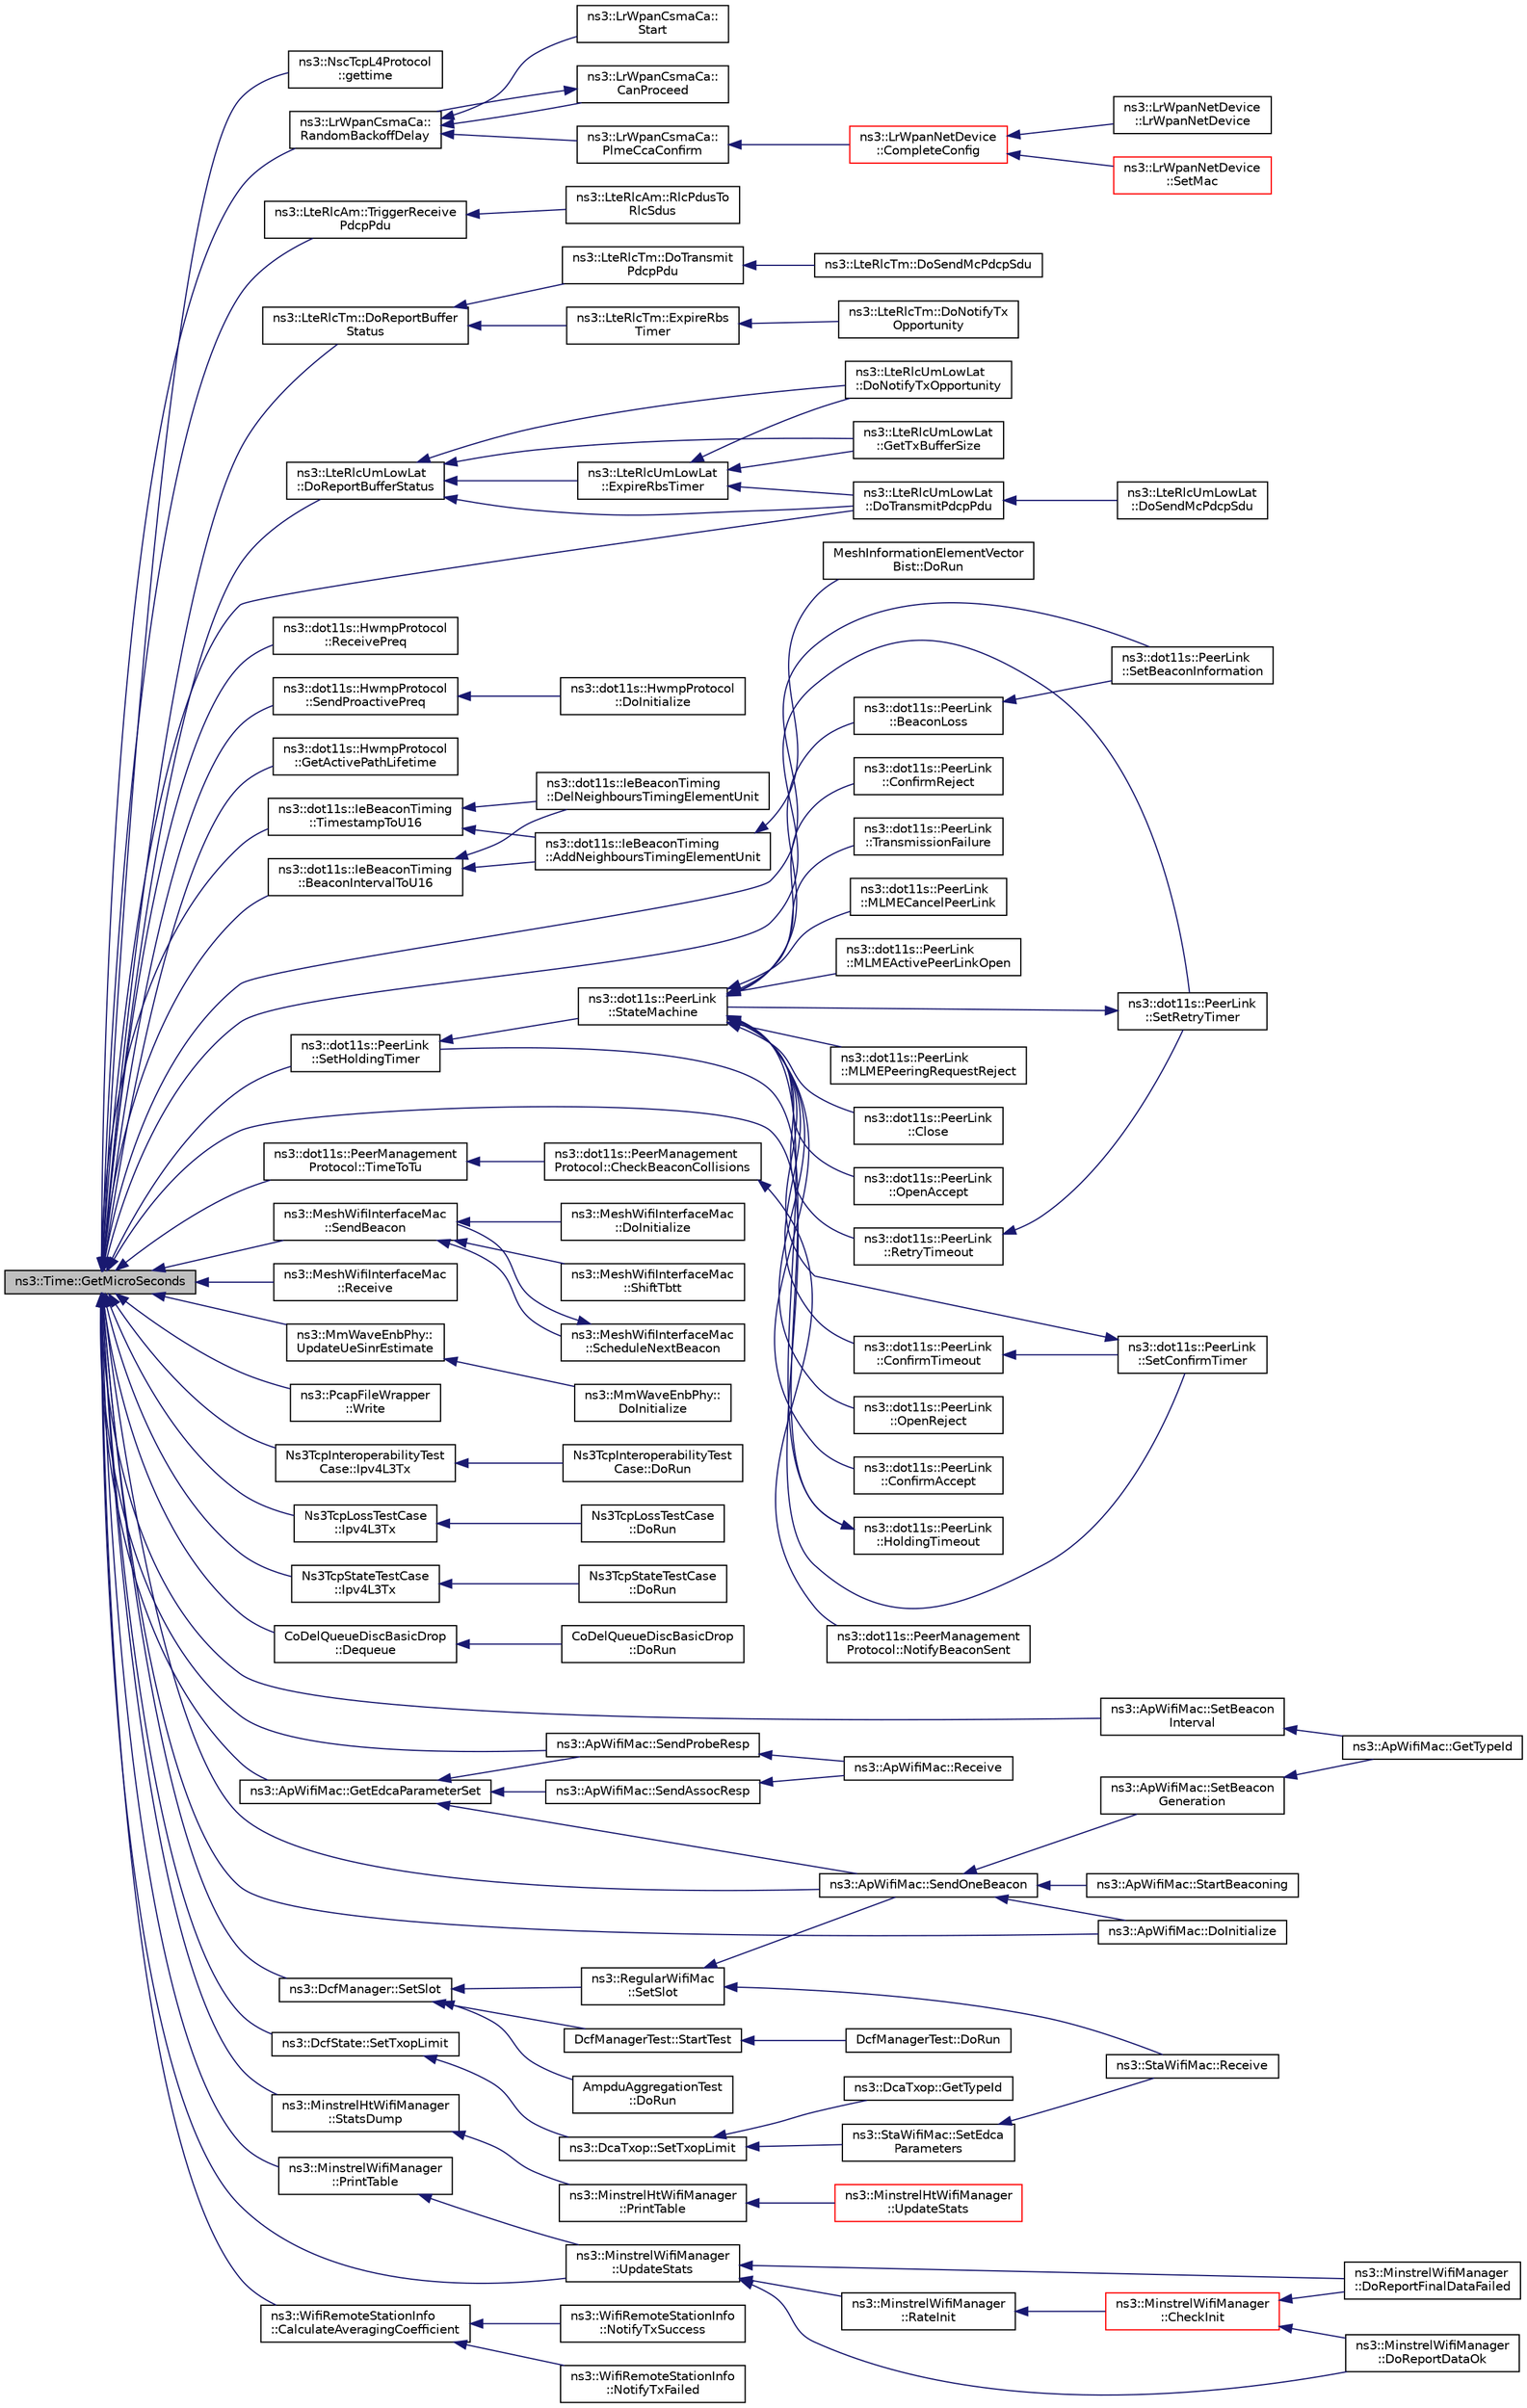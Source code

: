 digraph "ns3::Time::GetMicroSeconds"
{
  edge [fontname="Helvetica",fontsize="10",labelfontname="Helvetica",labelfontsize="10"];
  node [fontname="Helvetica",fontsize="10",shape=record];
  rankdir="LR";
  Node1 [label="ns3::Time::GetMicroSeconds",height=0.2,width=0.4,color="black", fillcolor="grey75", style="filled", fontcolor="black"];
  Node1 -> Node2 [dir="back",color="midnightblue",fontsize="10",style="solid"];
  Node2 [label="ns3::NscTcpL4Protocol\l::gettime",height=0.2,width=0.4,color="black", fillcolor="white", style="filled",URL="$dd/dfe/classns3_1_1NscTcpL4Protocol.html#a72d7f72fb9687c791a1a6d92ce0c0c85",tooltip="Called by the Linux stack RNG initialization. "];
  Node1 -> Node3 [dir="back",color="midnightblue",fontsize="10",style="solid"];
  Node3 [label="ns3::LrWpanCsmaCa::\lRandomBackoffDelay",height=0.2,width=0.4,color="black", fillcolor="white", style="filled",URL="$df/d61/classns3_1_1LrWpanCsmaCa.html#a21224101ec7187a7f9560a36172841b8"];
  Node3 -> Node4 [dir="back",color="midnightblue",fontsize="10",style="solid"];
  Node4 [label="ns3::LrWpanCsmaCa::\lStart",height=0.2,width=0.4,color="black", fillcolor="white", style="filled",URL="$df/d61/classns3_1_1LrWpanCsmaCa.html#a56a6a13db485d94a8449d0823985b503"];
  Node3 -> Node5 [dir="back",color="midnightblue",fontsize="10",style="solid"];
  Node5 [label="ns3::LrWpanCsmaCa::\lCanProceed",height=0.2,width=0.4,color="black", fillcolor="white", style="filled",URL="$df/d61/classns3_1_1LrWpanCsmaCa.html#a9f7dda9d4ebf114402edcd945fd310ef"];
  Node5 -> Node3 [dir="back",color="midnightblue",fontsize="10",style="solid"];
  Node3 -> Node6 [dir="back",color="midnightblue",fontsize="10",style="solid"];
  Node6 [label="ns3::LrWpanCsmaCa::\lPlmeCcaConfirm",height=0.2,width=0.4,color="black", fillcolor="white", style="filled",URL="$df/d61/classns3_1_1LrWpanCsmaCa.html#a1bf49464e78fc85f292ce927f79f5d84"];
  Node6 -> Node7 [dir="back",color="midnightblue",fontsize="10",style="solid"];
  Node7 [label="ns3::LrWpanNetDevice\l::CompleteConfig",height=0.2,width=0.4,color="red", fillcolor="white", style="filled",URL="$dd/d73/classns3_1_1LrWpanNetDevice.html#a2851594198a88409d0a25401e9c61997"];
  Node7 -> Node8 [dir="back",color="midnightblue",fontsize="10",style="solid"];
  Node8 [label="ns3::LrWpanNetDevice\l::LrWpanNetDevice",height=0.2,width=0.4,color="black", fillcolor="white", style="filled",URL="$dd/d73/classns3_1_1LrWpanNetDevice.html#a13831cf68e3c1a3e052509e3e2dd2266"];
  Node7 -> Node9 [dir="back",color="midnightblue",fontsize="10",style="solid"];
  Node9 [label="ns3::LrWpanNetDevice\l::SetMac",height=0.2,width=0.4,color="red", fillcolor="white", style="filled",URL="$dd/d73/classns3_1_1LrWpanNetDevice.html#aa36a97b6898c9b5b2dd4f6d956eda590"];
  Node1 -> Node10 [dir="back",color="midnightblue",fontsize="10",style="solid"];
  Node10 [label="ns3::LteRlcAm::TriggerReceive\lPdcpPdu",height=0.2,width=0.4,color="black", fillcolor="white", style="filled",URL="$d0/d4c/classns3_1_1LteRlcAm.html#aebd583364a819e0451977d0fd44c588d"];
  Node10 -> Node11 [dir="back",color="midnightblue",fontsize="10",style="solid"];
  Node11 [label="ns3::LteRlcAm::RlcPdusTo\lRlcSdus",height=0.2,width=0.4,color="black", fillcolor="white", style="filled",URL="$d0/d4c/classns3_1_1LteRlcAm.html#a5ea384363b8fa99b66f9eaad80edc2cc"];
  Node1 -> Node12 [dir="back",color="midnightblue",fontsize="10",style="solid"];
  Node12 [label="ns3::LteRlcTm::DoReportBuffer\lStatus",height=0.2,width=0.4,color="black", fillcolor="white", style="filled",URL="$d1/d86/classns3_1_1LteRlcTm.html#a21829b93685d3aded5e5d298e28cde91"];
  Node12 -> Node13 [dir="back",color="midnightblue",fontsize="10",style="solid"];
  Node13 [label="ns3::LteRlcTm::DoTransmit\lPdcpPdu",height=0.2,width=0.4,color="black", fillcolor="white", style="filled",URL="$d1/d86/classns3_1_1LteRlcTm.html#a9c3f90afde1ca6665a9744a648e1dc9b"];
  Node13 -> Node14 [dir="back",color="midnightblue",fontsize="10",style="solid"];
  Node14 [label="ns3::LteRlcTm::DoSendMcPdcpSdu",height=0.2,width=0.4,color="black", fillcolor="white", style="filled",URL="$d1/d86/classns3_1_1LteRlcTm.html#a725a015757a5798f39deb2a5e400cf7c"];
  Node12 -> Node15 [dir="back",color="midnightblue",fontsize="10",style="solid"];
  Node15 [label="ns3::LteRlcTm::ExpireRbs\lTimer",height=0.2,width=0.4,color="black", fillcolor="white", style="filled",URL="$d1/d86/classns3_1_1LteRlcTm.html#a7024f02eff50e3804b07027f0826a784"];
  Node15 -> Node16 [dir="back",color="midnightblue",fontsize="10",style="solid"];
  Node16 [label="ns3::LteRlcTm::DoNotifyTx\lOpportunity",height=0.2,width=0.4,color="black", fillcolor="white", style="filled",URL="$d1/d86/classns3_1_1LteRlcTm.html#aeb4bc654a99335459259c0f69650f79b"];
  Node1 -> Node17 [dir="back",color="midnightblue",fontsize="10",style="solid"];
  Node17 [label="ns3::LteRlcUmLowLat\l::DoTransmitPdcpPdu",height=0.2,width=0.4,color="black", fillcolor="white", style="filled",URL="$dd/df9/classns3_1_1LteRlcUmLowLat.html#a570cdc49dbbc3de40fd81c5f31bfcdb9"];
  Node17 -> Node18 [dir="back",color="midnightblue",fontsize="10",style="solid"];
  Node18 [label="ns3::LteRlcUmLowLat\l::DoSendMcPdcpSdu",height=0.2,width=0.4,color="black", fillcolor="white", style="filled",URL="$dd/df9/classns3_1_1LteRlcUmLowLat.html#ac3e42361a581c35fa01291aab59f231f"];
  Node1 -> Node19 [dir="back",color="midnightblue",fontsize="10",style="solid"];
  Node19 [label="ns3::LteRlcUmLowLat\l::DoReportBufferStatus",height=0.2,width=0.4,color="black", fillcolor="white", style="filled",URL="$dd/df9/classns3_1_1LteRlcUmLowLat.html#a32175f318c6331be0fe77e8669c2d210"];
  Node19 -> Node17 [dir="back",color="midnightblue",fontsize="10",style="solid"];
  Node19 -> Node20 [dir="back",color="midnightblue",fontsize="10",style="solid"];
  Node20 [label="ns3::LteRlcUmLowLat\l::DoNotifyTxOpportunity",height=0.2,width=0.4,color="black", fillcolor="white", style="filled",URL="$dd/df9/classns3_1_1LteRlcUmLowLat.html#a7a317025c0a1ff42852387b6665fee30"];
  Node19 -> Node21 [dir="back",color="midnightblue",fontsize="10",style="solid"];
  Node21 [label="ns3::LteRlcUmLowLat\l::ExpireRbsTimer",height=0.2,width=0.4,color="black", fillcolor="white", style="filled",URL="$dd/df9/classns3_1_1LteRlcUmLowLat.html#a8eca225145e752b4c8683f862319a684"];
  Node21 -> Node17 [dir="back",color="midnightblue",fontsize="10",style="solid"];
  Node21 -> Node20 [dir="back",color="midnightblue",fontsize="10",style="solid"];
  Node21 -> Node22 [dir="back",color="midnightblue",fontsize="10",style="solid"];
  Node22 [label="ns3::LteRlcUmLowLat\l::GetTxBufferSize",height=0.2,width=0.4,color="black", fillcolor="white", style="filled",URL="$dd/df9/classns3_1_1LteRlcUmLowLat.html#ada895a32edc0d629306e124e113d725c"];
  Node19 -> Node22 [dir="back",color="midnightblue",fontsize="10",style="solid"];
  Node1 -> Node23 [dir="back",color="midnightblue",fontsize="10",style="solid"];
  Node23 [label="ns3::dot11s::HwmpProtocol\l::ReceivePreq",height=0.2,width=0.4,color="black", fillcolor="white", style="filled",URL="$de/d15/classns3_1_1dot11s_1_1HwmpProtocol.html#ac50e179d526367f5280cca0710fb4418",tooltip="Handler for receiving Path Request. "];
  Node1 -> Node24 [dir="back",color="midnightblue",fontsize="10",style="solid"];
  Node24 [label="ns3::dot11s::HwmpProtocol\l::SendProactivePreq",height=0.2,width=0.4,color="black", fillcolor="white", style="filled",URL="$de/d15/classns3_1_1dot11s_1_1HwmpProtocol.html#aa441183b0679939c73535bd256e8d0d0",tooltip="Proactive Preq routines: "];
  Node24 -> Node25 [dir="back",color="midnightblue",fontsize="10",style="solid"];
  Node25 [label="ns3::dot11s::HwmpProtocol\l::DoInitialize",height=0.2,width=0.4,color="black", fillcolor="white", style="filled",URL="$de/d15/classns3_1_1dot11s_1_1HwmpProtocol.html#a67a93c2ef31e7ca0d23b07c8c6edcd90"];
  Node1 -> Node26 [dir="back",color="midnightblue",fontsize="10",style="solid"];
  Node26 [label="ns3::dot11s::HwmpProtocol\l::GetActivePathLifetime",height=0.2,width=0.4,color="black", fillcolor="white", style="filled",URL="$de/d15/classns3_1_1dot11s_1_1HwmpProtocol.html#acfc77a36ca687b5808faa4f98c84a377"];
  Node1 -> Node27 [dir="back",color="midnightblue",fontsize="10",style="solid"];
  Node27 [label="ns3::dot11s::IeBeaconTiming\l::TimestampToU16",height=0.2,width=0.4,color="black", fillcolor="white", style="filled",URL="$db/d28/classns3_1_1dot11s_1_1IeBeaconTiming.html#adbd32edc0693151e4a303edc46810baf"];
  Node27 -> Node28 [dir="back",color="midnightblue",fontsize="10",style="solid"];
  Node28 [label="ns3::dot11s::IeBeaconTiming\l::AddNeighboursTimingElementUnit",height=0.2,width=0.4,color="black", fillcolor="white", style="filled",URL="$db/d28/classns3_1_1dot11s_1_1IeBeaconTiming.html#a35cd08748c0be3e098a50f4fa870f74f"];
  Node28 -> Node29 [dir="back",color="midnightblue",fontsize="10",style="solid"];
  Node29 [label="MeshInformationElementVector\lBist::DoRun",height=0.2,width=0.4,color="black", fillcolor="white", style="filled",URL="$d1/d82/structMeshInformationElementVectorBist.html#a4d5c57e66ab8664f3d422c9547b7a84a",tooltip="Implementation to actually run this TestCase. "];
  Node27 -> Node30 [dir="back",color="midnightblue",fontsize="10",style="solid"];
  Node30 [label="ns3::dot11s::IeBeaconTiming\l::DelNeighboursTimingElementUnit",height=0.2,width=0.4,color="black", fillcolor="white", style="filled",URL="$db/d28/classns3_1_1dot11s_1_1IeBeaconTiming.html#afab75d177c576af8f25b62ba19c41511"];
  Node1 -> Node31 [dir="back",color="midnightblue",fontsize="10",style="solid"];
  Node31 [label="ns3::dot11s::IeBeaconTiming\l::BeaconIntervalToU16",height=0.2,width=0.4,color="black", fillcolor="white", style="filled",URL="$db/d28/classns3_1_1dot11s_1_1IeBeaconTiming.html#a3786fc43fe97f2692a3c040440e55a3d"];
  Node31 -> Node28 [dir="back",color="midnightblue",fontsize="10",style="solid"];
  Node31 -> Node30 [dir="back",color="midnightblue",fontsize="10",style="solid"];
  Node1 -> Node32 [dir="back",color="midnightblue",fontsize="10",style="solid"];
  Node32 [label="ns3::dot11s::PeerLink\l::SetBeaconInformation",height=0.2,width=0.4,color="black", fillcolor="white", style="filled",URL="$d1/dd6/classns3_1_1dot11s_1_1PeerLink.html#a51f0de2b9bfd67d0f720e9a89d15912b",tooltip="Process beacon received from peer. "];
  Node1 -> Node33 [dir="back",color="midnightblue",fontsize="10",style="solid"];
  Node33 [label="ns3::dot11s::PeerLink\l::SetHoldingTimer",height=0.2,width=0.4,color="black", fillcolor="white", style="filled",URL="$d1/dd6/classns3_1_1dot11s_1_1PeerLink.html#a270a9aa7945fa680b2c03e5b5d20f3c0"];
  Node33 -> Node34 [dir="back",color="midnightblue",fontsize="10",style="solid"];
  Node34 [label="ns3::dot11s::PeerLink\l::StateMachine",height=0.2,width=0.4,color="black", fillcolor="white", style="filled",URL="$d1/dd6/classns3_1_1dot11s_1_1PeerLink.html#a4cc26e7fdbef0daafd1f6cc7d89fdd01",tooltip="State transition. "];
  Node34 -> Node35 [dir="back",color="midnightblue",fontsize="10",style="solid"];
  Node35 [label="ns3::dot11s::PeerLink\l::BeaconLoss",height=0.2,width=0.4,color="black", fillcolor="white", style="filled",URL="$d1/dd6/classns3_1_1dot11s_1_1PeerLink.html#a70cf99acca46134ddf0f1b6c5baf76f5",tooltip="Several successive beacons were lost, close link. "];
  Node35 -> Node32 [dir="back",color="midnightblue",fontsize="10",style="solid"];
  Node34 -> Node36 [dir="back",color="midnightblue",fontsize="10",style="solid"];
  Node36 [label="ns3::dot11s::PeerLink\l::TransmissionFailure",height=0.2,width=0.4,color="black", fillcolor="white", style="filled",URL="$d1/dd6/classns3_1_1dot11s_1_1PeerLink.html#a311a9748947db5753d6631bacb9e0895"];
  Node34 -> Node37 [dir="back",color="midnightblue",fontsize="10",style="solid"];
  Node37 [label="ns3::dot11s::PeerLink\l::MLMECancelPeerLink",height=0.2,width=0.4,color="black", fillcolor="white", style="filled",URL="$d1/dd6/classns3_1_1dot11s_1_1PeerLink.html#a71779c31a14f73f2d464d9345cbd4d8c",tooltip="MLME-CancelPeerLink.request. "];
  Node34 -> Node38 [dir="back",color="midnightblue",fontsize="10",style="solid"];
  Node38 [label="ns3::dot11s::PeerLink\l::MLMEActivePeerLinkOpen",height=0.2,width=0.4,color="black", fillcolor="white", style="filled",URL="$d1/dd6/classns3_1_1dot11s_1_1PeerLink.html#a11876ce24c46d3c6ae49d79aa96b4677",tooltip="MLME-ActivePeerLinkOpen.request. "];
  Node34 -> Node39 [dir="back",color="midnightblue",fontsize="10",style="solid"];
  Node39 [label="ns3::dot11s::PeerLink\l::MLMEPeeringRequestReject",height=0.2,width=0.4,color="black", fillcolor="white", style="filled",URL="$d1/dd6/classns3_1_1dot11s_1_1PeerLink.html#a6f1d4e6ace9f5a3538a42f86ef82dd50",tooltip="MLME-PeeringRequestReject. "];
  Node34 -> Node40 [dir="back",color="midnightblue",fontsize="10",style="solid"];
  Node40 [label="ns3::dot11s::PeerLink\l::Close",height=0.2,width=0.4,color="black", fillcolor="white", style="filled",URL="$d1/dd6/classns3_1_1dot11s_1_1PeerLink.html#a59ff6efe109654ba276b0832d5679c74",tooltip="Close link. "];
  Node34 -> Node41 [dir="back",color="midnightblue",fontsize="10",style="solid"];
  Node41 [label="ns3::dot11s::PeerLink\l::OpenAccept",height=0.2,width=0.4,color="black", fillcolor="white", style="filled",URL="$d1/dd6/classns3_1_1dot11s_1_1PeerLink.html#a288bbe52d4761c8e41fb35b07dd5d868",tooltip="Accept open link. "];
  Node34 -> Node42 [dir="back",color="midnightblue",fontsize="10",style="solid"];
  Node42 [label="ns3::dot11s::PeerLink\l::OpenReject",height=0.2,width=0.4,color="black", fillcolor="white", style="filled",URL="$d1/dd6/classns3_1_1dot11s_1_1PeerLink.html#ab26cafb6df6ccdc8407e867f39a685ed",tooltip="Reject open link. "];
  Node34 -> Node43 [dir="back",color="midnightblue",fontsize="10",style="solid"];
  Node43 [label="ns3::dot11s::PeerLink\l::ConfirmAccept",height=0.2,width=0.4,color="black", fillcolor="white", style="filled",URL="$d1/dd6/classns3_1_1dot11s_1_1PeerLink.html#ab96b1b9bcf9dfbc1aec1f16bde2055cb",tooltip="Confirm accept. "];
  Node34 -> Node44 [dir="back",color="midnightblue",fontsize="10",style="solid"];
  Node44 [label="ns3::dot11s::PeerLink\l::ConfirmReject",height=0.2,width=0.4,color="black", fillcolor="white", style="filled",URL="$d1/dd6/classns3_1_1dot11s_1_1PeerLink.html#a8378fb3eb32c4dcfee9bc090777ba8de",tooltip="Confirm reject. "];
  Node34 -> Node45 [dir="back",color="midnightblue",fontsize="10",style="solid"];
  Node45 [label="ns3::dot11s::PeerLink\l::HoldingTimeout",height=0.2,width=0.4,color="black", fillcolor="white", style="filled",URL="$d1/dd6/classns3_1_1dot11s_1_1PeerLink.html#aca3f4d3e0cd9305f88f968aa8c5dcadd"];
  Node45 -> Node33 [dir="back",color="midnightblue",fontsize="10",style="solid"];
  Node34 -> Node46 [dir="back",color="midnightblue",fontsize="10",style="solid"];
  Node46 [label="ns3::dot11s::PeerLink\l::RetryTimeout",height=0.2,width=0.4,color="black", fillcolor="white", style="filled",URL="$d1/dd6/classns3_1_1dot11s_1_1PeerLink.html#a36d427d1e395c27c7b7b577d6dad4c63"];
  Node46 -> Node47 [dir="back",color="midnightblue",fontsize="10",style="solid"];
  Node47 [label="ns3::dot11s::PeerLink\l::SetRetryTimer",height=0.2,width=0.4,color="black", fillcolor="white", style="filled",URL="$d1/dd6/classns3_1_1dot11s_1_1PeerLink.html#a427403516dd5b94b100d6e924d230146"];
  Node47 -> Node34 [dir="back",color="midnightblue",fontsize="10",style="solid"];
  Node34 -> Node48 [dir="back",color="midnightblue",fontsize="10",style="solid"];
  Node48 [label="ns3::dot11s::PeerLink\l::ConfirmTimeout",height=0.2,width=0.4,color="black", fillcolor="white", style="filled",URL="$d1/dd6/classns3_1_1dot11s_1_1PeerLink.html#a61d3100763f4a9b377571248199b0ff5"];
  Node48 -> Node49 [dir="back",color="midnightblue",fontsize="10",style="solid"];
  Node49 [label="ns3::dot11s::PeerLink\l::SetConfirmTimer",height=0.2,width=0.4,color="black", fillcolor="white", style="filled",URL="$d1/dd6/classns3_1_1dot11s_1_1PeerLink.html#ab7f793f0d95207a35f9f670aa86ea414"];
  Node49 -> Node34 [dir="back",color="midnightblue",fontsize="10",style="solid"];
  Node1 -> Node47 [dir="back",color="midnightblue",fontsize="10",style="solid"];
  Node1 -> Node49 [dir="back",color="midnightblue",fontsize="10",style="solid"];
  Node1 -> Node50 [dir="back",color="midnightblue",fontsize="10",style="solid"];
  Node50 [label="ns3::dot11s::PeerManagement\lProtocol::TimeToTu",height=0.2,width=0.4,color="black", fillcolor="white", style="filled",URL="$d7/d46/classns3_1_1dot11s_1_1PeerManagementProtocol.html#a1e38bb4ee6161f0015dd60113a4a0acd"];
  Node50 -> Node51 [dir="back",color="midnightblue",fontsize="10",style="solid"];
  Node51 [label="ns3::dot11s::PeerManagement\lProtocol::CheckBeaconCollisions",height=0.2,width=0.4,color="black", fillcolor="white", style="filled",URL="$d7/d46/classns3_1_1dot11s_1_1PeerManagementProtocol.html#abe64c73c24a2981240b5f85fb87a5160",tooltip="BCA. "];
  Node51 -> Node52 [dir="back",color="midnightblue",fontsize="10",style="solid"];
  Node52 [label="ns3::dot11s::PeerManagement\lProtocol::NotifyBeaconSent",height=0.2,width=0.4,color="black", fillcolor="white", style="filled",URL="$d7/d46/classns3_1_1dot11s_1_1PeerManagementProtocol.html#a92bdb582f3c57ccf14d156947350ea43"];
  Node1 -> Node53 [dir="back",color="midnightblue",fontsize="10",style="solid"];
  Node53 [label="ns3::MeshWifiInterfaceMac\l::SendBeacon",height=0.2,width=0.4,color="black", fillcolor="white", style="filled",URL="$d0/dd8/classns3_1_1MeshWifiInterfaceMac.html#ad83362b1af946376ee349a8ea0c4d7ba",tooltip="Send beacon. "];
  Node53 -> Node54 [dir="back",color="midnightblue",fontsize="10",style="solid"];
  Node54 [label="ns3::MeshWifiInterfaceMac\l::DoInitialize",height=0.2,width=0.4,color="black", fillcolor="white", style="filled",URL="$d0/dd8/classns3_1_1MeshWifiInterfaceMac.html#afce4d5c3fc9f6abeb87066e62367aacf"];
  Node53 -> Node55 [dir="back",color="midnightblue",fontsize="10",style="solid"];
  Node55 [label="ns3::MeshWifiInterfaceMac\l::ShiftTbtt",height=0.2,width=0.4,color="black", fillcolor="white", style="filled",URL="$d0/dd8/classns3_1_1MeshWifiInterfaceMac.html#a3390bb70ec47d738f6ffb37c476bbcfc",tooltip="Shift TBTT. "];
  Node53 -> Node56 [dir="back",color="midnightblue",fontsize="10",style="solid"];
  Node56 [label="ns3::MeshWifiInterfaceMac\l::ScheduleNextBeacon",height=0.2,width=0.4,color="black", fillcolor="white", style="filled",URL="$d0/dd8/classns3_1_1MeshWifiInterfaceMac.html#a6de0d9fe72ccce3b29e4870a6abccc11",tooltip="Schedule next beacon. "];
  Node56 -> Node53 [dir="back",color="midnightblue",fontsize="10",style="solid"];
  Node1 -> Node57 [dir="back",color="midnightblue",fontsize="10",style="solid"];
  Node57 [label="ns3::MeshWifiInterfaceMac\l::Receive",height=0.2,width=0.4,color="black", fillcolor="white", style="filled",URL="$d0/dd8/classns3_1_1MeshWifiInterfaceMac.html#a94acc69d8deb51faba4875f9df00b8c1",tooltip="Frame receive handler. "];
  Node1 -> Node58 [dir="back",color="midnightblue",fontsize="10",style="solid"];
  Node58 [label="ns3::MmWaveEnbPhy::\lUpdateUeSinrEstimate",height=0.2,width=0.4,color="black", fillcolor="white", style="filled",URL="$d1/d58/classns3_1_1MmWaveEnbPhy.html#a09aa03118ceed8c46f87dc0f6b6c71a2"];
  Node58 -> Node59 [dir="back",color="midnightblue",fontsize="10",style="solid"];
  Node59 [label="ns3::MmWaveEnbPhy::\lDoInitialize",height=0.2,width=0.4,color="black", fillcolor="white", style="filled",URL="$d1/d58/classns3_1_1MmWaveEnbPhy.html#ad591594eeb17ea029240b75c9f578578"];
  Node1 -> Node60 [dir="back",color="midnightblue",fontsize="10",style="solid"];
  Node60 [label="ns3::PcapFileWrapper\l::Write",height=0.2,width=0.4,color="black", fillcolor="white", style="filled",URL="$d0/d37/classns3_1_1PcapFileWrapper.html#a00c5afa3a653c6bcfaa37fe35c43675e",tooltip="Write the next packet to file. "];
  Node1 -> Node61 [dir="back",color="midnightblue",fontsize="10",style="solid"];
  Node61 [label="Ns3TcpInteroperabilityTest\lCase::Ipv4L3Tx",height=0.2,width=0.4,color="black", fillcolor="white", style="filled",URL="$d5/d86/classNs3TcpInteroperabilityTestCase.html#a22015819cad44a2e3ebbecddc8b14458"];
  Node61 -> Node62 [dir="back",color="midnightblue",fontsize="10",style="solid"];
  Node62 [label="Ns3TcpInteroperabilityTest\lCase::DoRun",height=0.2,width=0.4,color="black", fillcolor="white", style="filled",URL="$d5/d86/classNs3TcpInteroperabilityTestCase.html#a7d5f4739d69bd8ba54b091dd83da6d4a",tooltip="Implementation to actually run this TestCase. "];
  Node1 -> Node63 [dir="back",color="midnightblue",fontsize="10",style="solid"];
  Node63 [label="Ns3TcpLossTestCase\l::Ipv4L3Tx",height=0.2,width=0.4,color="black", fillcolor="white", style="filled",URL="$d7/d40/classNs3TcpLossTestCase.html#ae9d29d3511ccbdbd60805872294ae8ce"];
  Node63 -> Node64 [dir="back",color="midnightblue",fontsize="10",style="solid"];
  Node64 [label="Ns3TcpLossTestCase\l::DoRun",height=0.2,width=0.4,color="black", fillcolor="white", style="filled",URL="$d7/d40/classNs3TcpLossTestCase.html#aa6494c8b5df42627efd9625374b2eeeb",tooltip="Implementation to actually run this TestCase. "];
  Node1 -> Node65 [dir="back",color="midnightblue",fontsize="10",style="solid"];
  Node65 [label="Ns3TcpStateTestCase\l::Ipv4L3Tx",height=0.2,width=0.4,color="black", fillcolor="white", style="filled",URL="$d4/d4d/classNs3TcpStateTestCase.html#a35f15c824c1f3ac84ad6e0b1a984a39d"];
  Node65 -> Node66 [dir="back",color="midnightblue",fontsize="10",style="solid"];
  Node66 [label="Ns3TcpStateTestCase\l::DoRun",height=0.2,width=0.4,color="black", fillcolor="white", style="filled",URL="$d4/d4d/classNs3TcpStateTestCase.html#a62dd7855d89e540bf08e8ac2e9febf9f",tooltip="Implementation to actually run this TestCase. "];
  Node1 -> Node67 [dir="back",color="midnightblue",fontsize="10",style="solid"];
  Node67 [label="CoDelQueueDiscBasicDrop\l::Dequeue",height=0.2,width=0.4,color="black", fillcolor="white", style="filled",URL="$de/d26/classCoDelQueueDiscBasicDrop.html#ab858662db8af1c6f181bd0d01d44ce48"];
  Node67 -> Node68 [dir="back",color="midnightblue",fontsize="10",style="solid"];
  Node68 [label="CoDelQueueDiscBasicDrop\l::DoRun",height=0.2,width=0.4,color="black", fillcolor="white", style="filled",URL="$de/d26/classCoDelQueueDiscBasicDrop.html#ac7338aa80772388f2e8cadb8d975ac13",tooltip="Implementation to actually run this TestCase. "];
  Node1 -> Node69 [dir="back",color="midnightblue",fontsize="10",style="solid"];
  Node69 [label="ns3::ApWifiMac::SetBeacon\lInterval",height=0.2,width=0.4,color="black", fillcolor="white", style="filled",URL="$d0/d51/classns3_1_1ApWifiMac.html#a164d67e99b6afd7cdf95c1ec5a5b40e4"];
  Node69 -> Node70 [dir="back",color="midnightblue",fontsize="10",style="solid"];
  Node70 [label="ns3::ApWifiMac::GetTypeId",height=0.2,width=0.4,color="black", fillcolor="white", style="filled",URL="$d0/d51/classns3_1_1ApWifiMac.html#aa7cd3c1ec15889267ab5b5e183b91d2b",tooltip="Get the type ID. "];
  Node1 -> Node71 [dir="back",color="midnightblue",fontsize="10",style="solid"];
  Node71 [label="ns3::ApWifiMac::GetEdcaParameterSet",height=0.2,width=0.4,color="black", fillcolor="white", style="filled",URL="$d0/d51/classns3_1_1ApWifiMac.html#a6b29faae7352877a1aa97a2146725ff5"];
  Node71 -> Node72 [dir="back",color="midnightblue",fontsize="10",style="solid"];
  Node72 [label="ns3::ApWifiMac::SendProbeResp",height=0.2,width=0.4,color="black", fillcolor="white", style="filled",URL="$d0/d51/classns3_1_1ApWifiMac.html#a0a9fcbd87326c5c56644deb3504038df"];
  Node72 -> Node73 [dir="back",color="midnightblue",fontsize="10",style="solid"];
  Node73 [label="ns3::ApWifiMac::Receive",height=0.2,width=0.4,color="black", fillcolor="white", style="filled",URL="$d0/d51/classns3_1_1ApWifiMac.html#ab7e832f29bf91319e3ecdf0de7d5d598"];
  Node71 -> Node74 [dir="back",color="midnightblue",fontsize="10",style="solid"];
  Node74 [label="ns3::ApWifiMac::SendAssocResp",height=0.2,width=0.4,color="black", fillcolor="white", style="filled",URL="$d0/d51/classns3_1_1ApWifiMac.html#a0a36426da94f43b0a9136adf4e58f425"];
  Node74 -> Node73 [dir="back",color="midnightblue",fontsize="10",style="solid"];
  Node71 -> Node75 [dir="back",color="midnightblue",fontsize="10",style="solid"];
  Node75 [label="ns3::ApWifiMac::SendOneBeacon",height=0.2,width=0.4,color="black", fillcolor="white", style="filled",URL="$d0/d51/classns3_1_1ApWifiMac.html#a6c8cbc0fc95f3eaf4840d4ffcf78fac5"];
  Node75 -> Node76 [dir="back",color="midnightblue",fontsize="10",style="solid"];
  Node76 [label="ns3::ApWifiMac::SetBeacon\lGeneration",height=0.2,width=0.4,color="black", fillcolor="white", style="filled",URL="$d0/d51/classns3_1_1ApWifiMac.html#a09ad3b96835cb8fac18783423d3e57a7"];
  Node76 -> Node70 [dir="back",color="midnightblue",fontsize="10",style="solid"];
  Node75 -> Node77 [dir="back",color="midnightblue",fontsize="10",style="solid"];
  Node77 [label="ns3::ApWifiMac::StartBeaconing",height=0.2,width=0.4,color="black", fillcolor="white", style="filled",URL="$d0/d51/classns3_1_1ApWifiMac.html#ae26ad921c3064d5e174c27860c41dfdd"];
  Node75 -> Node78 [dir="back",color="midnightblue",fontsize="10",style="solid"];
  Node78 [label="ns3::ApWifiMac::DoInitialize",height=0.2,width=0.4,color="black", fillcolor="white", style="filled",URL="$d0/d51/classns3_1_1ApWifiMac.html#a398b0e04d5c31b7459358a459beff098"];
  Node1 -> Node72 [dir="back",color="midnightblue",fontsize="10",style="solid"];
  Node1 -> Node75 [dir="back",color="midnightblue",fontsize="10",style="solid"];
  Node1 -> Node78 [dir="back",color="midnightblue",fontsize="10",style="solid"];
  Node1 -> Node79 [dir="back",color="midnightblue",fontsize="10",style="solid"];
  Node79 [label="ns3::DcfManager::SetSlot",height=0.2,width=0.4,color="black", fillcolor="white", style="filled",URL="$de/d60/classns3_1_1DcfManager.html#a9e0041c0547840e3c0eab18420b27af1"];
  Node79 -> Node80 [dir="back",color="midnightblue",fontsize="10",style="solid"];
  Node80 [label="ns3::RegularWifiMac\l::SetSlot",height=0.2,width=0.4,color="black", fillcolor="white", style="filled",URL="$df/db9/classns3_1_1RegularWifiMac.html#a71241af3585e17c102e51576f19a49b9"];
  Node80 -> Node75 [dir="back",color="midnightblue",fontsize="10",style="solid"];
  Node80 -> Node81 [dir="back",color="midnightblue",fontsize="10",style="solid"];
  Node81 [label="ns3::StaWifiMac::Receive",height=0.2,width=0.4,color="black", fillcolor="white", style="filled",URL="$de/dbf/classns3_1_1StaWifiMac.html#ac11352c9502acc4b612224fc172c28f8"];
  Node79 -> Node82 [dir="back",color="midnightblue",fontsize="10",style="solid"];
  Node82 [label="DcfManagerTest::StartTest",height=0.2,width=0.4,color="black", fillcolor="white", style="filled",URL="$df/d99/classDcfManagerTest.html#a5e7a2ff4209e9602aea95d4efa51ae91"];
  Node82 -> Node83 [dir="back",color="midnightblue",fontsize="10",style="solid"];
  Node83 [label="DcfManagerTest::DoRun",height=0.2,width=0.4,color="black", fillcolor="white", style="filled",URL="$df/d99/classDcfManagerTest.html#a390064219f500f8f6934c072a7200cd6",tooltip="Implementation to actually run this TestCase. "];
  Node79 -> Node84 [dir="back",color="midnightblue",fontsize="10",style="solid"];
  Node84 [label="AmpduAggregationTest\l::DoRun",height=0.2,width=0.4,color="black", fillcolor="white", style="filled",URL="$d2/db5/classAmpduAggregationTest.html#a7414dc8d4dd982ab4c1eaadb5b2c693d",tooltip="Implementation to actually run this TestCase. "];
  Node1 -> Node85 [dir="back",color="midnightblue",fontsize="10",style="solid"];
  Node85 [label="ns3::DcfState::SetTxopLimit",height=0.2,width=0.4,color="black", fillcolor="white", style="filled",URL="$df/dde/classns3_1_1DcfState.html#a41b53a62910297dd47dcf13f8ae023bc"];
  Node85 -> Node86 [dir="back",color="midnightblue",fontsize="10",style="solid"];
  Node86 [label="ns3::DcaTxop::SetTxopLimit",height=0.2,width=0.4,color="black", fillcolor="white", style="filled",URL="$d3/d74/classns3_1_1DcaTxop.html#a0f4815d1c66ef7abb71d08b58dcf5787"];
  Node86 -> Node87 [dir="back",color="midnightblue",fontsize="10",style="solid"];
  Node87 [label="ns3::DcaTxop::GetTypeId",height=0.2,width=0.4,color="black", fillcolor="white", style="filled",URL="$d3/d74/classns3_1_1DcaTxop.html#ae830b7744456e7e1aa6e4bbf49042226",tooltip="Get the type ID. "];
  Node86 -> Node88 [dir="back",color="midnightblue",fontsize="10",style="solid"];
  Node88 [label="ns3::StaWifiMac::SetEdca\lParameters",height=0.2,width=0.4,color="black", fillcolor="white", style="filled",URL="$de/dbf/classns3_1_1StaWifiMac.html#a9963539876f26c21aa9866bcf998cda7"];
  Node88 -> Node81 [dir="back",color="midnightblue",fontsize="10",style="solid"];
  Node1 -> Node89 [dir="back",color="midnightblue",fontsize="10",style="solid"];
  Node89 [label="ns3::MinstrelHtWifiManager\l::StatsDump",height=0.2,width=0.4,color="black", fillcolor="white", style="filled",URL="$dd/d09/classns3_1_1MinstrelHtWifiManager.html#a11ef14d90291b78f771eec0d1dad712f"];
  Node89 -> Node90 [dir="back",color="midnightblue",fontsize="10",style="solid"];
  Node90 [label="ns3::MinstrelHtWifiManager\l::PrintTable",height=0.2,width=0.4,color="black", fillcolor="white", style="filled",URL="$dd/d09/classns3_1_1MinstrelHtWifiManager.html#a434fb6aadb02a74cc097ba54b7b02cb3"];
  Node90 -> Node91 [dir="back",color="midnightblue",fontsize="10",style="solid"];
  Node91 [label="ns3::MinstrelHtWifiManager\l::UpdateStats",height=0.2,width=0.4,color="red", fillcolor="white", style="filled",URL="$dd/d09/classns3_1_1MinstrelHtWifiManager.html#add9ba12485354ddfaae5a68a90469a92"];
  Node1 -> Node92 [dir="back",color="midnightblue",fontsize="10",style="solid"];
  Node92 [label="ns3::MinstrelWifiManager\l::UpdateStats",height=0.2,width=0.4,color="black", fillcolor="white", style="filled",URL="$dd/d45/classns3_1_1MinstrelWifiManager.html#a5702af5353375bbb7099b41b76fc7c21"];
  Node92 -> Node93 [dir="back",color="midnightblue",fontsize="10",style="solid"];
  Node93 [label="ns3::MinstrelWifiManager\l::DoReportDataOk",height=0.2,width=0.4,color="black", fillcolor="white", style="filled",URL="$dd/d45/classns3_1_1MinstrelWifiManager.html#a70e12d7a6093a4867befb354c0f7c287"];
  Node92 -> Node94 [dir="back",color="midnightblue",fontsize="10",style="solid"];
  Node94 [label="ns3::MinstrelWifiManager\l::DoReportFinalDataFailed",height=0.2,width=0.4,color="black", fillcolor="white", style="filled",URL="$dd/d45/classns3_1_1MinstrelWifiManager.html#a6761121418977e63b958cac8c0ac698a"];
  Node92 -> Node95 [dir="back",color="midnightblue",fontsize="10",style="solid"];
  Node95 [label="ns3::MinstrelWifiManager\l::RateInit",height=0.2,width=0.4,color="black", fillcolor="white", style="filled",URL="$dd/d45/classns3_1_1MinstrelWifiManager.html#a418f952e90b383f28fcf00f2bd816cb6"];
  Node95 -> Node96 [dir="back",color="midnightblue",fontsize="10",style="solid"];
  Node96 [label="ns3::MinstrelWifiManager\l::CheckInit",height=0.2,width=0.4,color="red", fillcolor="white", style="filled",URL="$dd/d45/classns3_1_1MinstrelWifiManager.html#a5768fc5c0a32ee601e476d51b7cd8eec"];
  Node96 -> Node93 [dir="back",color="midnightblue",fontsize="10",style="solid"];
  Node96 -> Node94 [dir="back",color="midnightblue",fontsize="10",style="solid"];
  Node1 -> Node97 [dir="back",color="midnightblue",fontsize="10",style="solid"];
  Node97 [label="ns3::MinstrelWifiManager\l::PrintTable",height=0.2,width=0.4,color="black", fillcolor="white", style="filled",URL="$dd/d45/classns3_1_1MinstrelWifiManager.html#ae0f9ad3c56685b57053b76180924a619"];
  Node97 -> Node92 [dir="back",color="midnightblue",fontsize="10",style="solid"];
  Node1 -> Node98 [dir="back",color="midnightblue",fontsize="10",style="solid"];
  Node98 [label="ns3::WifiRemoteStationInfo\l::CalculateAveragingCoefficient",height=0.2,width=0.4,color="black", fillcolor="white", style="filled",URL="$df/de5/classns3_1_1WifiRemoteStationInfo.html#a7a01e2ac68e10d19c323b875b8155c48",tooltip="Calculate averaging coefficient for frame error rate. Depends on time of the last update..."];
  Node98 -> Node99 [dir="back",color="midnightblue",fontsize="10",style="solid"];
  Node99 [label="ns3::WifiRemoteStationInfo\l::NotifyTxSuccess",height=0.2,width=0.4,color="black", fillcolor="white", style="filled",URL="$df/de5/classns3_1_1WifiRemoteStationInfo.html#aa3998de7bb103069d52cd9f7c6fa5017",tooltip="Updates average frame error rate when data or RTS was transmitted successfully. "];
  Node98 -> Node100 [dir="back",color="midnightblue",fontsize="10",style="solid"];
  Node100 [label="ns3::WifiRemoteStationInfo\l::NotifyTxFailed",height=0.2,width=0.4,color="black", fillcolor="white", style="filled",URL="$df/de5/classns3_1_1WifiRemoteStationInfo.html#ade8b3dfb4424924c828c7aad0d56a849",tooltip="Updates average frame error rate when final data or RTS has failed. "];
}
